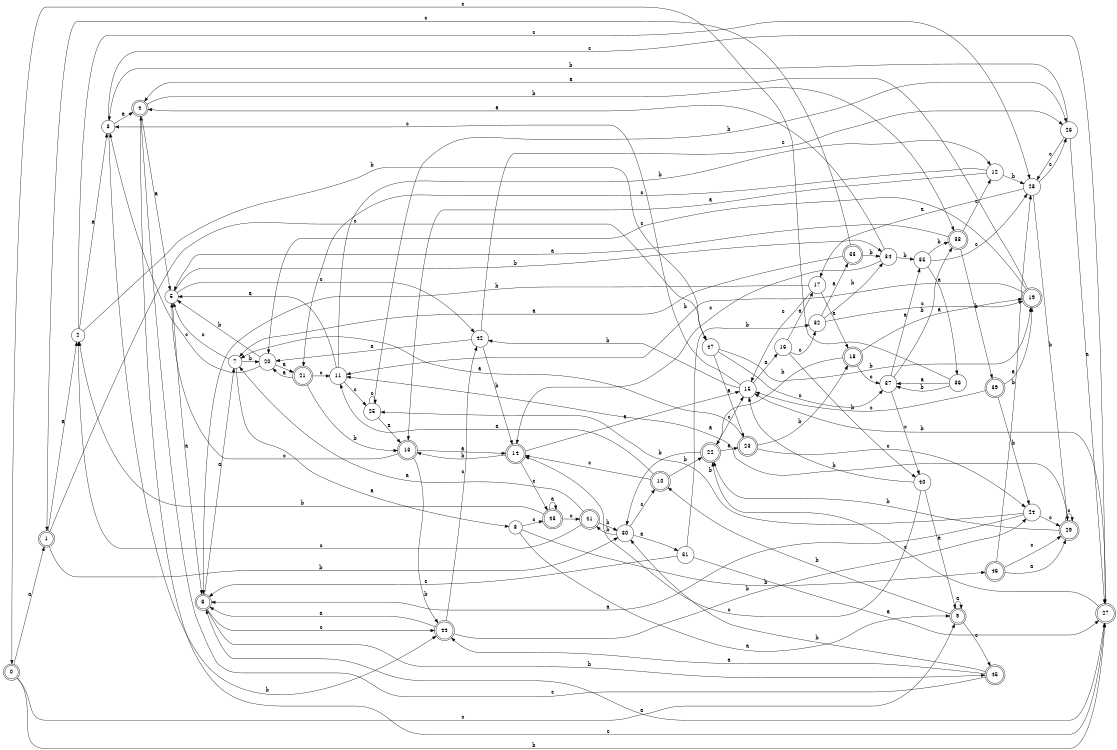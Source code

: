 digraph n39_1 {
__start0 [label="" shape="none"];

rankdir=LR;
size="8,5";

s0 [style="rounded,filled", color="black", fillcolor="white" shape="doublecircle", label="0"];
s1 [style="rounded,filled", color="black", fillcolor="white" shape="doublecircle", label="1"];
s2 [style="filled", color="black", fillcolor="white" shape="circle", label="2"];
s3 [style="filled", color="black", fillcolor="white" shape="circle", label="3"];
s4 [style="rounded,filled", color="black", fillcolor="white" shape="doublecircle", label="4"];
s5 [style="filled", color="black", fillcolor="white" shape="circle", label="5"];
s6 [style="rounded,filled", color="black", fillcolor="white" shape="doublecircle", label="6"];
s7 [style="filled", color="black", fillcolor="white" shape="circle", label="7"];
s8 [style="filled", color="black", fillcolor="white" shape="circle", label="8"];
s9 [style="rounded,filled", color="black", fillcolor="white" shape="doublecircle", label="9"];
s10 [style="rounded,filled", color="black", fillcolor="white" shape="doublecircle", label="10"];
s11 [style="filled", color="black", fillcolor="white" shape="circle", label="11"];
s12 [style="filled", color="black", fillcolor="white" shape="circle", label="12"];
s13 [style="rounded,filled", color="black", fillcolor="white" shape="doublecircle", label="13"];
s14 [style="rounded,filled", color="black", fillcolor="white" shape="doublecircle", label="14"];
s15 [style="filled", color="black", fillcolor="white" shape="circle", label="15"];
s16 [style="filled", color="black", fillcolor="white" shape="circle", label="16"];
s17 [style="filled", color="black", fillcolor="white" shape="circle", label="17"];
s18 [style="rounded,filled", color="black", fillcolor="white" shape="doublecircle", label="18"];
s19 [style="rounded,filled", color="black", fillcolor="white" shape="doublecircle", label="19"];
s20 [style="filled", color="black", fillcolor="white" shape="circle", label="20"];
s21 [style="rounded,filled", color="black", fillcolor="white" shape="doublecircle", label="21"];
s22 [style="rounded,filled", color="black", fillcolor="white" shape="doublecircle", label="22"];
s23 [style="rounded,filled", color="black", fillcolor="white" shape="doublecircle", label="23"];
s24 [style="filled", color="black", fillcolor="white" shape="circle", label="24"];
s25 [style="filled", color="black", fillcolor="white" shape="circle", label="25"];
s26 [style="filled", color="black", fillcolor="white" shape="circle", label="26"];
s27 [style="rounded,filled", color="black", fillcolor="white" shape="doublecircle", label="27"];
s28 [style="filled", color="black", fillcolor="white" shape="circle", label="28"];
s29 [style="rounded,filled", color="black", fillcolor="white" shape="doublecircle", label="29"];
s30 [style="filled", color="black", fillcolor="white" shape="circle", label="30"];
s31 [style="filled", color="black", fillcolor="white" shape="circle", label="31"];
s32 [style="filled", color="black", fillcolor="white" shape="circle", label="32"];
s33 [style="rounded,filled", color="black", fillcolor="white" shape="doublecircle", label="33"];
s34 [style="filled", color="black", fillcolor="white" shape="circle", label="34"];
s35 [style="filled", color="black", fillcolor="white" shape="circle", label="35"];
s36 [style="filled", color="black", fillcolor="white" shape="circle", label="36"];
s37 [style="filled", color="black", fillcolor="white" shape="circle", label="37"];
s38 [style="rounded,filled", color="black", fillcolor="white" shape="doublecircle", label="38"];
s39 [style="rounded,filled", color="black", fillcolor="white" shape="doublecircle", label="39"];
s40 [style="filled", color="black", fillcolor="white" shape="circle", label="40"];
s41 [style="rounded,filled", color="black", fillcolor="white" shape="doublecircle", label="41"];
s42 [style="filled", color="black", fillcolor="white" shape="circle", label="42"];
s43 [style="rounded,filled", color="black", fillcolor="white" shape="doublecircle", label="43"];
s44 [style="rounded,filled", color="black", fillcolor="white" shape="doublecircle", label="44"];
s45 [style="rounded,filled", color="black", fillcolor="white" shape="doublecircle", label="45"];
s46 [style="rounded,filled", color="black", fillcolor="white" shape="doublecircle", label="46"];
s47 [style="filled", color="black", fillcolor="white" shape="circle", label="47"];
s0 -> s1 [label="a"];
s0 -> s27 [label="b"];
s0 -> s9 [label="c"];
s1 -> s2 [label="a"];
s1 -> s30 [label="b"];
s1 -> s47 [label="c"];
s2 -> s3 [label="a"];
s2 -> s47 [label="b"];
s2 -> s28 [label="c"];
s3 -> s4 [label="a"];
s3 -> s44 [label="b"];
s3 -> s27 [label="c"];
s4 -> s5 [label="a"];
s4 -> s38 [label="b"];
s4 -> s27 [label="c"];
s5 -> s6 [label="a"];
s5 -> s34 [label="b"];
s5 -> s42 [label="c"];
s6 -> s7 [label="a"];
s6 -> s45 [label="b"];
s6 -> s44 [label="c"];
s7 -> s8 [label="a"];
s7 -> s20 [label="b"];
s7 -> s5 [label="c"];
s8 -> s9 [label="a"];
s8 -> s46 [label="b"];
s8 -> s43 [label="c"];
s9 -> s9 [label="a"];
s9 -> s10 [label="b"];
s9 -> s45 [label="c"];
s10 -> s11 [label="a"];
s10 -> s22 [label="b"];
s10 -> s14 [label="c"];
s11 -> s5 [label="a"];
s11 -> s12 [label="b"];
s11 -> s25 [label="c"];
s12 -> s13 [label="a"];
s12 -> s28 [label="b"];
s12 -> s21 [label="c"];
s13 -> s14 [label="a"];
s13 -> s44 [label="b"];
s13 -> s5 [label="c"];
s14 -> s15 [label="a"];
s14 -> s13 [label="b"];
s14 -> s43 [label="c"];
s15 -> s16 [label="a"];
s15 -> s42 [label="b"];
s15 -> s3 [label="c"];
s16 -> s17 [label="a"];
s16 -> s40 [label="b"];
s16 -> s32 [label="c"];
s17 -> s18 [label="a"];
s17 -> s6 [label="b"];
s17 -> s15 [label="c"];
s18 -> s19 [label="a"];
s18 -> s22 [label="b"];
s18 -> s37 [label="c"];
s19 -> s4 [label="a"];
s19 -> s11 [label="b"];
s19 -> s20 [label="c"];
s20 -> s21 [label="a"];
s20 -> s5 [label="b"];
s20 -> s3 [label="c"];
s21 -> s20 [label="a"];
s21 -> s13 [label="b"];
s21 -> s11 [label="c"];
s22 -> s23 [label="a"];
s22 -> s30 [label="b"];
s22 -> s15 [label="c"];
s23 -> s7 [label="a"];
s23 -> s18 [label="b"];
s23 -> s24 [label="c"];
s24 -> s6 [label="a"];
s24 -> s25 [label="b"];
s24 -> s29 [label="c"];
s25 -> s13 [label="a"];
s25 -> s26 [label="b"];
s25 -> s25 [label="c"];
s26 -> s27 [label="a"];
s26 -> s3 [label="b"];
s26 -> s28 [label="c"];
s27 -> s6 [label="a"];
s27 -> s15 [label="b"];
s27 -> s22 [label="c"];
s28 -> s17 [label="a"];
s28 -> s29 [label="b"];
s28 -> s26 [label="c"];
s29 -> s11 [label="a"];
s29 -> s22 [label="b"];
s29 -> s29 [label="c"];
s30 -> s31 [label="a"];
s30 -> s41 [label="b"];
s30 -> s10 [label="c"];
s31 -> s27 [label="a"];
s31 -> s32 [label="b"];
s31 -> s6 [label="c"];
s32 -> s33 [label="a"];
s32 -> s34 [label="b"];
s32 -> s19 [label="c"];
s33 -> s7 [label="a"];
s33 -> s34 [label="b"];
s33 -> s1 [label="c"];
s34 -> s4 [label="a"];
s34 -> s35 [label="b"];
s34 -> s14 [label="c"];
s35 -> s36 [label="a"];
s35 -> s38 [label="b"];
s35 -> s28 [label="c"];
s36 -> s37 [label="a"];
s36 -> s37 [label="b"];
s36 -> s0 [label="c"];
s37 -> s35 [label="a"];
s37 -> s38 [label="b"];
s37 -> s40 [label="c"];
s38 -> s5 [label="a"];
s38 -> s39 [label="b"];
s38 -> s12 [label="c"];
s39 -> s19 [label="a"];
s39 -> s24 [label="b"];
s39 -> s15 [label="c"];
s40 -> s9 [label="a"];
s40 -> s15 [label="b"];
s40 -> s14 [label="c"];
s41 -> s7 [label="a"];
s41 -> s30 [label="b"];
s41 -> s2 [label="c"];
s42 -> s20 [label="a"];
s42 -> s14 [label="b"];
s42 -> s26 [label="c"];
s43 -> s43 [label="a"];
s43 -> s2 [label="b"];
s43 -> s41 [label="c"];
s44 -> s6 [label="a"];
s44 -> s24 [label="b"];
s44 -> s42 [label="c"];
s45 -> s44 [label="a"];
s45 -> s30 [label="b"];
s45 -> s4 [label="c"];
s46 -> s29 [label="a"];
s46 -> s28 [label="b"];
s46 -> s29 [label="c"];
s47 -> s23 [label="a"];
s47 -> s19 [label="b"];
s47 -> s37 [label="c"];

}